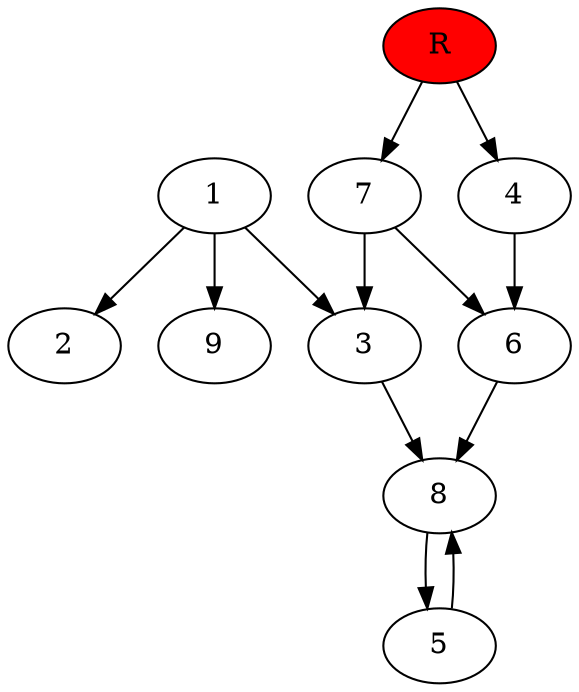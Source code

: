 digraph prb38641 {
	1
	2
	3
	4
	5
	6
	7
	8
	R [fillcolor="#ff0000" style=filled]
	1 -> 2
	1 -> 3
	1 -> 9
	3 -> 8
	4 -> 6
	5 -> 8
	6 -> 8
	7 -> 3
	7 -> 6
	8 -> 5
	R -> 4
	R -> 7
}
